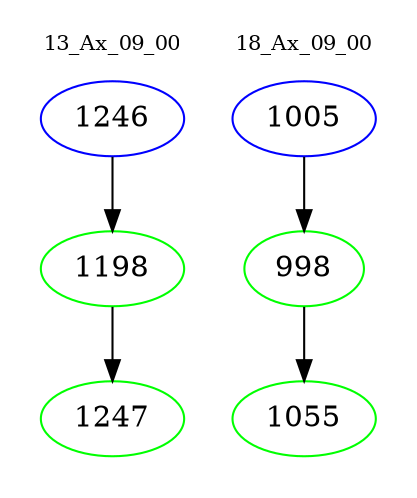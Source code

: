digraph{
subgraph cluster_0 {
color = white
label = "13_Ax_09_00";
fontsize=10;
T0_1246 [label="1246", color="blue"]
T0_1246 -> T0_1198 [color="black"]
T0_1198 [label="1198", color="green"]
T0_1198 -> T0_1247 [color="black"]
T0_1247 [label="1247", color="green"]
}
subgraph cluster_1 {
color = white
label = "18_Ax_09_00";
fontsize=10;
T1_1005 [label="1005", color="blue"]
T1_1005 -> T1_998 [color="black"]
T1_998 [label="998", color="green"]
T1_998 -> T1_1055 [color="black"]
T1_1055 [label="1055", color="green"]
}
}
